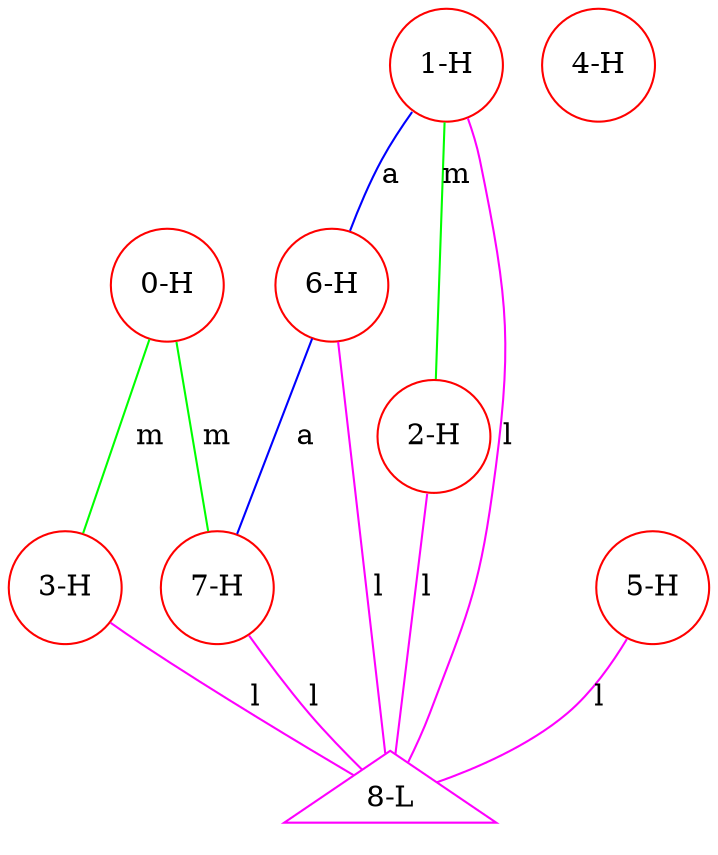 graph ProteinGraph {
    0 [label="0-H" shape=circle color=red];
    1 [label="1-H" shape=circle color=red];
    2 [label="2-H" shape=circle color=red];
    3 [label="3-H" shape=circle color=red];
    4 [label="4-H" shape=circle color=red];
    5 [label="5-H" shape=circle color=red];
    6 [label="6-H" shape=circle color=red];
    7 [label="7-H" shape=circle color=red];
    8 [label="8-L" shape=triangle color=magenta];
    0 -- 3 [label="m" color=green];
    0 -- 7 [label="m" color=green];
    1 -- 2 [label="m" color=green];
    1 -- 6 [label="a" color=blue];
    1 -- 8 [label="l" color=magenta];
    2 -- 8 [label="l" color=magenta];
    3 -- 8 [label="l" color=magenta];
    5 -- 8 [label="l" color=magenta];
    6 -- 7 [label="a" color=blue];
    6 -- 8 [label="l" color=magenta];
    7 -- 8 [label="l" color=magenta];
}
